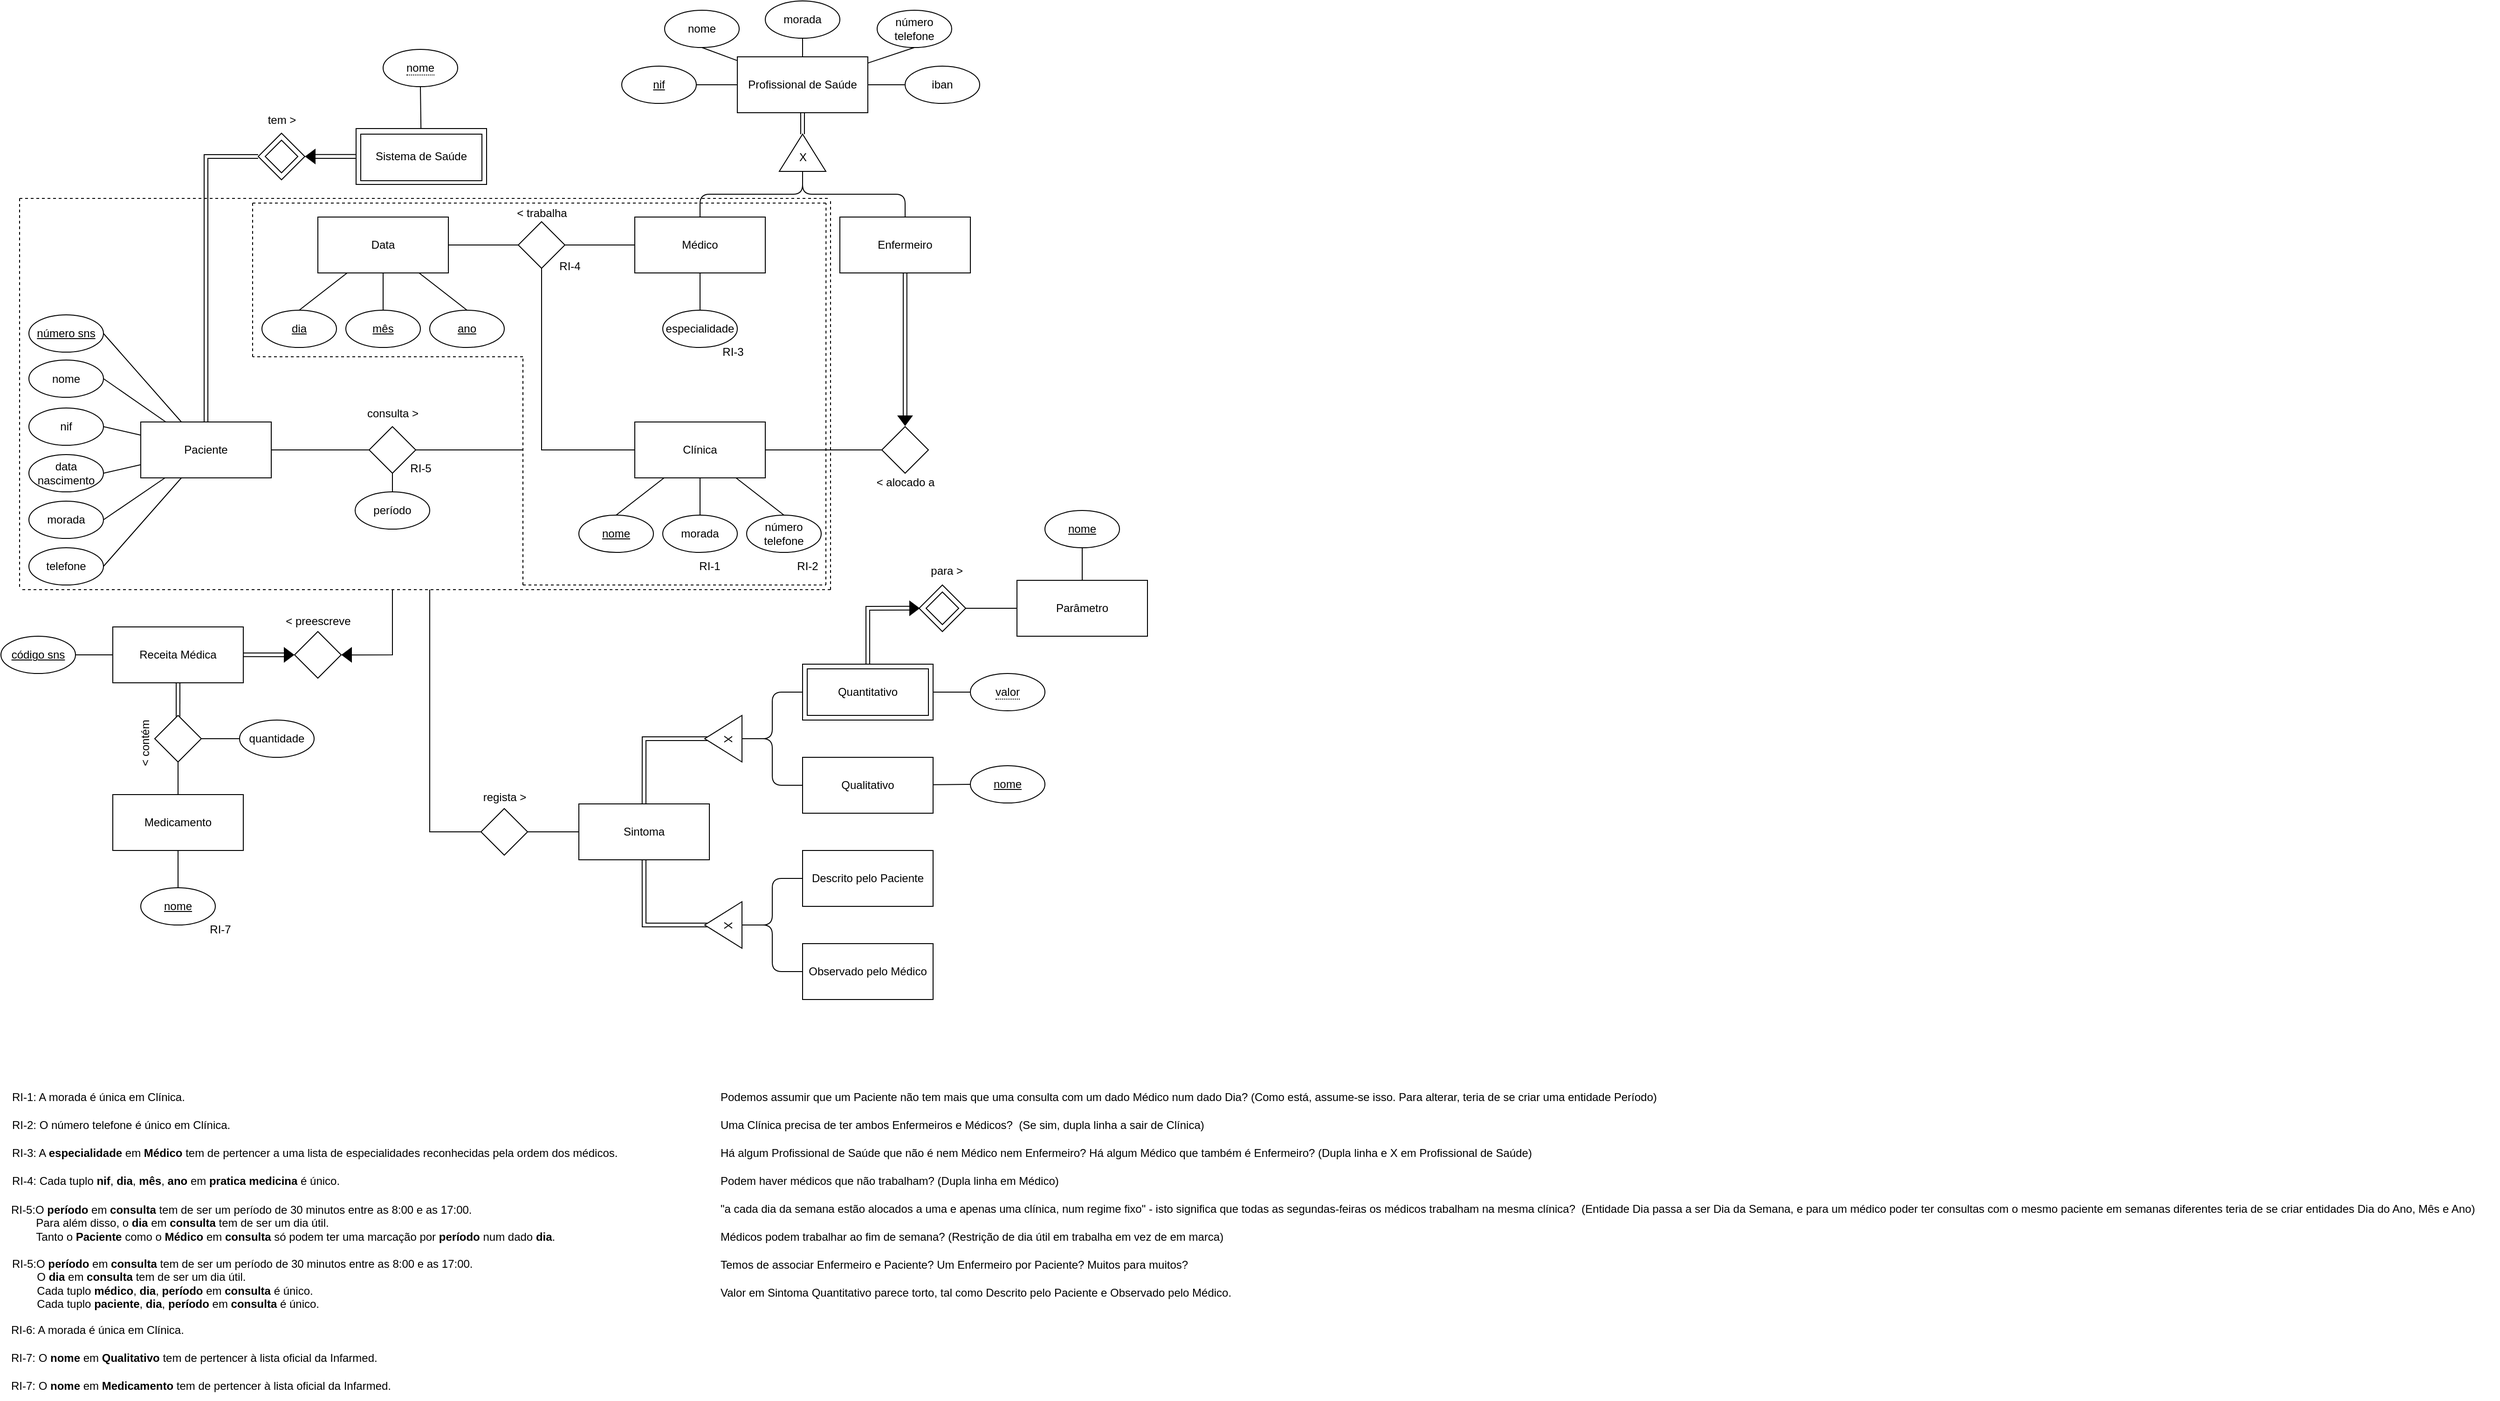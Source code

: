 <mxfile version="24.4.0" type="onedrive">
  <diagram name="Página-1" id="qmYyR_YkVHlsotN023ji">
    <mxGraphModel grid="1" page="0" gridSize="10" guides="1" tooltips="1" connect="1" arrows="1" fold="1" pageScale="1" pageWidth="827" pageHeight="1169" math="0" shadow="0">
      <root>
        <mxCell id="0" />
        <mxCell id="1" parent="0" />
        <mxCell id="YXqQFtjoeO_vSm_M-YWi-3" value="Parâmetro" style="whiteSpace=wrap;html=1;align=center;fillColor=none;" vertex="1" parent="1">
          <mxGeometry x="710" y="950" width="140" height="60" as="geometry" />
        </mxCell>
        <mxCell id="YXqQFtjoeO_vSm_M-YWi-9" value="" style="whiteSpace=wrap;html=1;align=center;fillColor=none;" vertex="1" parent="1">
          <mxGeometry x="485" y="1045" width="130" height="50" as="geometry" />
        </mxCell>
        <mxCell id="TZJUESgAyDypiGmFBmOp-41" value="" style="triangle;whiteSpace=wrap;html=1;fontFamily=Helvetica;fontSize=11;fontColor=default;labelBackgroundColor=default;rotation=-180;fillColor=none;" vertex="1" parent="1">
          <mxGeometry x="375" y="1295" width="40" height="50" as="geometry" />
        </mxCell>
        <mxCell id="Y1ywnI6Fe6qzkNMvWHq9-18" style="edgeStyle=orthogonalEdgeStyle;rounded=0;orthogonalLoop=1;jettySize=auto;html=1;entryX=1;entryY=0.5;entryDx=0;entryDy=0;shape=link;" edge="1" parent="1" source="K1kNOEO3Sa0EjUUVY54G-1" target="K1kNOEO3Sa0EjUUVY54G-17">
          <mxGeometry relative="1" as="geometry" />
        </mxCell>
        <mxCell id="Y1ywnI6Fe6qzkNMvWHq9-19" style="edgeStyle=orthogonalEdgeStyle;rounded=0;orthogonalLoop=1;jettySize=auto;html=1;entryX=1;entryY=0.5;entryDx=0;entryDy=0;endArrow=none;endFill=0;" edge="1" parent="1" source="K1kNOEO3Sa0EjUUVY54G-1" target="K1kNOEO3Sa0EjUUVY54G-4">
          <mxGeometry relative="1" as="geometry" />
        </mxCell>
        <mxCell id="Y1ywnI6Fe6qzkNMvWHq9-20" style="edgeStyle=orthogonalEdgeStyle;rounded=0;orthogonalLoop=1;jettySize=auto;html=1;entryX=0;entryY=0.5;entryDx=0;entryDy=0;endArrow=none;endFill=0;" edge="1" parent="1" source="K1kNOEO3Sa0EjUUVY54G-1" target="K1kNOEO3Sa0EjUUVY54G-6">
          <mxGeometry relative="1" as="geometry" />
        </mxCell>
        <mxCell id="K1kNOEO3Sa0EjUUVY54G-1" value="Profissional de Saúde" style="whiteSpace=wrap;html=1;align=center;fillColor=none;" vertex="1" parent="1">
          <mxGeometry x="410" y="388" width="140" height="60" as="geometry" />
        </mxCell>
        <mxCell id="K1kNOEO3Sa0EjUUVY54G-8" style="rounded=0;orthogonalLoop=1;jettySize=auto;html=1;exitX=0.5;exitY=1;exitDx=0;exitDy=0;endArrow=none;endFill=0;" edge="1" parent="1" source="K1kNOEO3Sa0EjUUVY54G-2" target="K1kNOEO3Sa0EjUUVY54G-1">
          <mxGeometry relative="1" as="geometry" />
        </mxCell>
        <mxCell id="K1kNOEO3Sa0EjUUVY54G-2" value="nome" style="ellipse;whiteSpace=wrap;html=1;align=center;fillColor=none;" vertex="1" parent="1">
          <mxGeometry x="332" y="338" width="80" height="40" as="geometry" />
        </mxCell>
        <mxCell id="K1kNOEO3Sa0EjUUVY54G-9" style="rounded=0;orthogonalLoop=1;jettySize=auto;html=1;exitX=0.5;exitY=1;exitDx=0;exitDy=0;endArrow=none;endFill=0;" edge="1" parent="1" source="K1kNOEO3Sa0EjUUVY54G-3" target="K1kNOEO3Sa0EjUUVY54G-1">
          <mxGeometry relative="1" as="geometry" />
        </mxCell>
        <mxCell id="K1kNOEO3Sa0EjUUVY54G-3" value="morada" style="ellipse;whiteSpace=wrap;html=1;align=center;fillColor=none;" vertex="1" parent="1">
          <mxGeometry x="440" y="328" width="80" height="40" as="geometry" />
        </mxCell>
        <mxCell id="K1kNOEO3Sa0EjUUVY54G-4" value="&lt;u&gt;nif&lt;/u&gt;" style="ellipse;whiteSpace=wrap;html=1;align=center;fillColor=none;" vertex="1" parent="1">
          <mxGeometry x="286" y="398" width="80" height="40" as="geometry" />
        </mxCell>
        <mxCell id="K1kNOEO3Sa0EjUUVY54G-10" style="edgeStyle=none;rounded=0;orthogonalLoop=1;jettySize=auto;html=1;exitX=0.5;exitY=1;exitDx=0;exitDy=0;strokeColor=default;align=center;verticalAlign=middle;fontFamily=Helvetica;fontSize=11;fontColor=default;labelBackgroundColor=default;endArrow=none;endFill=0;" edge="1" parent="1" source="K1kNOEO3Sa0EjUUVY54G-5" target="K1kNOEO3Sa0EjUUVY54G-1">
          <mxGeometry relative="1" as="geometry" />
        </mxCell>
        <mxCell id="K1kNOEO3Sa0EjUUVY54G-5" value="número telefone" style="ellipse;whiteSpace=wrap;html=1;align=center;fillColor=none;" vertex="1" parent="1">
          <mxGeometry x="560" y="338" width="80" height="40" as="geometry" />
        </mxCell>
        <mxCell id="K1kNOEO3Sa0EjUUVY54G-6" value="iban" style="ellipse;whiteSpace=wrap;html=1;align=center;fillColor=none;" vertex="1" parent="1">
          <mxGeometry x="590" y="398" width="80" height="40" as="geometry" />
        </mxCell>
        <mxCell id="K1kNOEO3Sa0EjUUVY54G-12" value="Médico" style="whiteSpace=wrap;html=1;align=center;fillColor=none;" vertex="1" parent="1">
          <mxGeometry x="300" y="560" width="140" height="60" as="geometry" />
        </mxCell>
        <mxCell id="K1kNOEO3Sa0EjUUVY54G-13" value="Enfermeiro" style="whiteSpace=wrap;html=1;align=center;fillColor=none;" vertex="1" parent="1">
          <mxGeometry x="520" y="560" width="140" height="60" as="geometry" />
        </mxCell>
        <mxCell id="K1kNOEO3Sa0EjUUVY54G-22" style="edgeStyle=orthogonalEdgeStyle;rounded=1;orthogonalLoop=1;jettySize=auto;html=1;exitX=0;exitY=0.5;exitDx=0;exitDy=0;entryX=0.5;entryY=0;entryDx=0;entryDy=0;strokeColor=default;align=center;verticalAlign=middle;fontFamily=Helvetica;fontSize=11;fontColor=default;labelBackgroundColor=default;endArrow=none;endFill=0;curved=0;" edge="1" parent="1" source="K1kNOEO3Sa0EjUUVY54G-17" target="K1kNOEO3Sa0EjUUVY54G-13">
          <mxGeometry relative="1" as="geometry" />
        </mxCell>
        <mxCell id="K1kNOEO3Sa0EjUUVY54G-23" style="edgeStyle=orthogonalEdgeStyle;rounded=1;orthogonalLoop=1;jettySize=auto;html=1;exitX=0;exitY=0.5;exitDx=0;exitDy=0;entryX=0.5;entryY=0;entryDx=0;entryDy=0;strokeColor=default;align=center;verticalAlign=middle;fontFamily=Helvetica;fontSize=11;fontColor=default;labelBackgroundColor=default;endArrow=none;endFill=0;curved=0;" edge="1" parent="1" source="K1kNOEO3Sa0EjUUVY54G-17" target="K1kNOEO3Sa0EjUUVY54G-12">
          <mxGeometry relative="1" as="geometry" />
        </mxCell>
        <mxCell id="K1kNOEO3Sa0EjUUVY54G-25" style="edgeStyle=none;rounded=0;orthogonalLoop=1;jettySize=auto;html=1;exitX=0.5;exitY=0;exitDx=0;exitDy=0;strokeColor=default;align=center;verticalAlign=middle;fontFamily=Helvetica;fontSize=11;fontColor=default;labelBackgroundColor=default;endArrow=none;endFill=0;" edge="1" parent="1" source="K1kNOEO3Sa0EjUUVY54G-24" target="K1kNOEO3Sa0EjUUVY54G-12">
          <mxGeometry relative="1" as="geometry" />
        </mxCell>
        <mxCell id="K1kNOEO3Sa0EjUUVY54G-24" value="especialidade" style="ellipse;whiteSpace=wrap;html=1;align=center;fillColor=none;" vertex="1" parent="1">
          <mxGeometry x="330" y="660" width="80" height="40" as="geometry" />
        </mxCell>
        <mxCell id="K1kNOEO3Sa0EjUUVY54G-56" style="edgeStyle=none;rounded=0;orthogonalLoop=1;jettySize=auto;html=1;exitX=1;exitY=0.5;exitDx=0;exitDy=0;entryX=0;entryY=0.5;entryDx=0;entryDy=0;strokeColor=default;align=center;verticalAlign=middle;fontFamily=Helvetica;fontSize=12;fontColor=default;labelBackgroundColor=default;autosize=1;resizable=0;endArrow=none;endFill=0;" edge="1" parent="1" source="K1kNOEO3Sa0EjUUVY54G-26" target="K1kNOEO3Sa0EjUUVY54G-55">
          <mxGeometry relative="1" as="geometry" />
        </mxCell>
        <mxCell id="K1kNOEO3Sa0EjUUVY54G-26" value="Clínica" style="whiteSpace=wrap;html=1;align=center;fillColor=none;" vertex="1" parent="1">
          <mxGeometry x="300" y="780" width="140" height="60" as="geometry" />
        </mxCell>
        <mxCell id="K1kNOEO3Sa0EjUUVY54G-27" value="Data" style="whiteSpace=wrap;html=1;align=center;fillColor=none;" vertex="1" parent="1">
          <mxGeometry x="-40" y="560" width="140" height="60" as="geometry" />
        </mxCell>
        <mxCell id="K1kNOEO3Sa0EjUUVY54G-30" style="edgeStyle=none;rounded=0;orthogonalLoop=1;jettySize=auto;html=1;exitX=1;exitY=0.5;exitDx=0;exitDy=0;entryX=0;entryY=0.5;entryDx=0;entryDy=0;strokeColor=default;align=center;verticalAlign=middle;fontFamily=Helvetica;fontSize=11;fontColor=default;labelBackgroundColor=default;endArrow=none;endFill=0;" edge="1" parent="1" source="K1kNOEO3Sa0EjUUVY54G-29" target="K1kNOEO3Sa0EjUUVY54G-12">
          <mxGeometry relative="1" as="geometry" />
        </mxCell>
        <mxCell id="K1kNOEO3Sa0EjUUVY54G-31" style="edgeStyle=none;rounded=0;orthogonalLoop=1;jettySize=auto;html=1;exitX=0;exitY=0.5;exitDx=0;exitDy=0;strokeColor=default;align=center;verticalAlign=middle;fontFamily=Helvetica;fontSize=11;fontColor=default;labelBackgroundColor=default;endArrow=none;endFill=0;" edge="1" parent="1" source="K1kNOEO3Sa0EjUUVY54G-29" target="K1kNOEO3Sa0EjUUVY54G-27">
          <mxGeometry relative="1" as="geometry" />
        </mxCell>
        <mxCell id="K1kNOEO3Sa0EjUUVY54G-38" style="rounded=0;orthogonalLoop=1;jettySize=auto;html=1;exitX=0.5;exitY=1;exitDx=0;exitDy=0;entryX=0;entryY=0.5;entryDx=0;entryDy=0;strokeColor=default;align=center;verticalAlign=middle;fontFamily=Helvetica;fontSize=11;fontColor=default;labelBackgroundColor=default;endArrow=none;endFill=0;edgeStyle=orthogonalEdgeStyle;" edge="1" parent="1" source="K1kNOEO3Sa0EjUUVY54G-29" target="K1kNOEO3Sa0EjUUVY54G-26">
          <mxGeometry relative="1" as="geometry" />
        </mxCell>
        <mxCell id="K1kNOEO3Sa0EjUUVY54G-29" value="" style="rhombus;whiteSpace=wrap;html=1;fontFamily=Helvetica;fontSize=11;fontColor=default;labelBackgroundColor=default;" vertex="1" parent="1">
          <mxGeometry x="175" y="565" width="50" height="50" as="geometry" />
        </mxCell>
        <mxCell id="K1kNOEO3Sa0EjUUVY54G-32" value="RI-1: A morada é única&amp;nbsp;em Clínica." style="text;html=1;align=left;verticalAlign=middle;resizable=0;points=[];autosize=1;strokeColor=none;fillColor=none;fontFamily=Helvetica;fontSize=12;fontColor=default;labelBackgroundColor=default;" vertex="1" parent="1">
          <mxGeometry x="-370" y="1490" width="210" height="30" as="geometry" />
        </mxCell>
        <mxCell id="K1kNOEO3Sa0EjUUVY54G-33" value="RI-2: O número telefone é único em Clínica." style="text;html=1;align=left;verticalAlign=middle;resizable=0;points=[];autosize=1;strokeColor=none;fillColor=none;fontFamily=Helvetica;fontSize=12;fontColor=default;labelBackgroundColor=default;" vertex="1" parent="1">
          <mxGeometry x="-370" y="1520" width="260" height="30" as="geometry" />
        </mxCell>
        <mxCell id="K1kNOEO3Sa0EjUUVY54G-34" value="&amp;nbsp;" style="text;html=1;align=left;verticalAlign=middle;resizable=0;points=[];autosize=1;strokeColor=none;fillColor=none;fontFamily=Helvetica;fontSize=12;fontColor=default;" vertex="1" parent="1">
          <mxGeometry x="-370" y="1590" width="30" height="30" as="geometry" />
        </mxCell>
        <mxCell id="K1kNOEO3Sa0EjUUVY54G-35" value="RI-3: A &lt;b&gt;especialidade &lt;/b&gt;em &lt;b&gt;Médico &lt;/b&gt;tem de pertencer a&amp;nbsp;&lt;span style=&quot;background-color: initial;&quot;&gt;uma lista de especialidades&amp;nbsp;&lt;/span&gt;&lt;span style=&quot;background-color: initial;&quot;&gt;reconhecidas pela ordem dos médicos.&lt;/span&gt;" style="text;html=1;align=left;verticalAlign=middle;resizable=0;points=[];autosize=1;strokeColor=none;fillColor=none;fontFamily=Helvetica;fontSize=12;fontColor=default;" vertex="1" parent="1">
          <mxGeometry x="-370" y="1550" width="670" height="30" as="geometry" />
        </mxCell>
        <mxCell id="K1kNOEO3Sa0EjUUVY54G-36" value="Podemos assumir que um Paciente não tem mais que uma consulta com um dado Médico num dado Dia? (Como está, assume-se isso. Para alterar, teria de se criar uma entidade Período)" style="text;html=1;align=left;verticalAlign=middle;resizable=0;points=[];autosize=1;strokeColor=none;fillColor=none;fontFamily=Helvetica;fontSize=12;fontColor=default;" vertex="1" parent="1">
          <mxGeometry x="390" y="1490" width="1030" height="30" as="geometry" />
        </mxCell>
        <mxCell id="K1kNOEO3Sa0EjUUVY54G-37" value="Uma Clínica precisa de ter ambos Enfermeiros e Médicos?&amp;nbsp; (Se sim, dupla linha a sair de Clínica)" style="text;html=1;align=left;verticalAlign=middle;resizable=0;points=[];autosize=1;strokeColor=none;fillColor=none;fontFamily=Helvetica;fontSize=12;fontColor=default;" vertex="1" parent="1">
          <mxGeometry x="390" y="1520" width="540" height="30" as="geometry" />
        </mxCell>
        <mxCell id="K1kNOEO3Sa0EjUUVY54G-42" style="edgeStyle=none;rounded=0;orthogonalLoop=1;jettySize=auto;html=1;exitX=0.5;exitY=0;exitDx=0;exitDy=0;strokeColor=default;align=center;verticalAlign=middle;fontFamily=Helvetica;fontSize=11;fontColor=default;labelBackgroundColor=default;endArrow=none;endFill=0;" edge="1" parent="1" source="K1kNOEO3Sa0EjUUVY54G-39" target="K1kNOEO3Sa0EjUUVY54G-26">
          <mxGeometry relative="1" as="geometry" />
        </mxCell>
        <mxCell id="K1kNOEO3Sa0EjUUVY54G-39" value="&lt;u&gt;nome&lt;/u&gt;" style="ellipse;whiteSpace=wrap;html=1;align=center;fillColor=none;" vertex="1" parent="1">
          <mxGeometry x="240" y="880" width="80" height="40" as="geometry" />
        </mxCell>
        <mxCell id="K1kNOEO3Sa0EjUUVY54G-43" style="edgeStyle=none;rounded=0;orthogonalLoop=1;jettySize=auto;html=1;exitX=0.5;exitY=0;exitDx=0;exitDy=0;strokeColor=default;align=center;verticalAlign=middle;fontFamily=Helvetica;fontSize=11;fontColor=default;labelBackgroundColor=default;endArrow=none;endFill=0;" edge="1" parent="1" source="K1kNOEO3Sa0EjUUVY54G-40" target="K1kNOEO3Sa0EjUUVY54G-26">
          <mxGeometry relative="1" as="geometry" />
        </mxCell>
        <mxCell id="K1kNOEO3Sa0EjUUVY54G-40" value="morada" style="ellipse;whiteSpace=wrap;html=1;align=center;fillColor=none;" vertex="1" parent="1">
          <mxGeometry x="330" y="880" width="80" height="40" as="geometry" />
        </mxCell>
        <mxCell id="K1kNOEO3Sa0EjUUVY54G-44" style="edgeStyle=none;rounded=0;orthogonalLoop=1;jettySize=auto;html=1;exitX=0.5;exitY=0;exitDx=0;exitDy=0;strokeColor=default;align=center;verticalAlign=middle;fontFamily=Helvetica;fontSize=11;fontColor=default;labelBackgroundColor=default;endArrow=none;endFill=0;" edge="1" parent="1" source="K1kNOEO3Sa0EjUUVY54G-41" target="K1kNOEO3Sa0EjUUVY54G-26">
          <mxGeometry relative="1" as="geometry" />
        </mxCell>
        <mxCell id="K1kNOEO3Sa0EjUUVY54G-41" value="número telefone" style="ellipse;whiteSpace=wrap;html=1;align=center;fillColor=none;" vertex="1" parent="1">
          <mxGeometry x="420" y="880" width="80" height="40" as="geometry" />
        </mxCell>
        <mxCell id="K1kNOEO3Sa0EjUUVY54G-45" value="&lt;font style=&quot;font-size: 12px;&quot;&gt;RI-3&lt;/font&gt;" style="text;html=1;align=center;verticalAlign=middle;resizable=0;points=[];autosize=1;strokeColor=none;fillColor=none;fontFamily=Helvetica;fontSize=11;fontColor=default;labelBackgroundColor=default;" vertex="1" parent="1">
          <mxGeometry x="380" y="690" width="50" height="30" as="geometry" />
        </mxCell>
        <mxCell id="K1kNOEO3Sa0EjUUVY54G-46" value="&lt;font style=&quot;font-size: 12px;&quot;&gt;RI-1&lt;/font&gt;" style="text;html=1;align=center;verticalAlign=middle;resizable=0;points=[];autosize=1;strokeColor=none;fillColor=none;fontFamily=Helvetica;fontSize=11;fontColor=default;labelBackgroundColor=default;" vertex="1" parent="1">
          <mxGeometry x="355" y="920" width="50" height="30" as="geometry" />
        </mxCell>
        <mxCell id="K1kNOEO3Sa0EjUUVY54G-47" value="&lt;font style=&quot;font-size: 12px;&quot;&gt;RI-2&lt;/font&gt;" style="text;html=1;align=center;verticalAlign=middle;resizable=0;points=[];autosize=1;strokeColor=none;fillColor=none;fontFamily=Helvetica;fontSize=11;fontColor=default;labelBackgroundColor=default;" vertex="1" parent="1">
          <mxGeometry x="460" y="920" width="50" height="30" as="geometry" />
        </mxCell>
        <mxCell id="K1kNOEO3Sa0EjUUVY54G-48" value="&lt;font style=&quot;font-size: 12px;&quot;&gt;Há algum Profissional de Saúde que não é nem Médico nem Enfermeiro? Há algum Médico que também é Enfermeiro? (Dupla linha e X em Profissional de Saúde)&lt;/font&gt;" style="text;html=1;align=left;verticalAlign=middle;resizable=0;points=[];autosize=1;strokeColor=none;fillColor=none;fontFamily=Helvetica;fontSize=11;fontColor=default;labelBackgroundColor=default;" vertex="1" parent="1">
          <mxGeometry x="390" y="1550" width="890" height="30" as="geometry" />
        </mxCell>
        <mxCell id="K1kNOEO3Sa0EjUUVY54G-53" value="&amp;lt; trabalha" style="text;html=1;align=center;verticalAlign=middle;resizable=0;points=[];autosize=1;strokeColor=none;fillColor=none;fontFamily=Helvetica;fontSize=12;fontColor=default;" vertex="1" parent="1">
          <mxGeometry x="160" y="541" width="80" height="30" as="geometry" />
        </mxCell>
        <mxCell id="K1kNOEO3Sa0EjUUVY54G-54" value="&amp;lt; alocado a" style="text;html=1;align=center;verticalAlign=middle;resizable=0;points=[];autosize=1;strokeColor=none;fillColor=none;fontFamily=Helvetica;fontSize=12;fontColor=default;" vertex="1" parent="1">
          <mxGeometry x="545" y="830" width="90" height="30" as="geometry" />
        </mxCell>
        <mxCell id="K1kNOEO3Sa0EjUUVY54G-55" value="" style="rhombus;whiteSpace=wrap;html=1;fontFamily=Helvetica;fontSize=11;fontColor=default;labelBackgroundColor=default;" vertex="1" parent="1">
          <mxGeometry x="565" y="785" width="50" height="50" as="geometry" />
        </mxCell>
        <mxCell id="HGfq4PHyTtCPstL9mXCh-4" style="edgeStyle=orthogonalEdgeStyle;rounded=0;orthogonalLoop=1;jettySize=auto;html=1;exitX=0;exitY=0.5;exitDx=0;exitDy=0;entryX=0.5;entryY=1;entryDx=0;entryDy=0;endArrow=none;endFill=0;" edge="1" parent="1">
          <mxGeometry relative="1" as="geometry">
            <mxPoint x="588" y="773.5" as="sourcePoint" />
            <mxPoint x="588" y="620" as="targetPoint" />
          </mxGeometry>
        </mxCell>
        <mxCell id="HGfq4PHyTtCPstL9mXCh-1" value="" style="triangle;whiteSpace=wrap;html=1;rotation=90;fillColor=#000000;" vertex="1" parent="1">
          <mxGeometry x="585" y="771" width="10" height="15" as="geometry" />
        </mxCell>
        <mxCell id="HGfq4PHyTtCPstL9mXCh-5" style="edgeStyle=orthogonalEdgeStyle;rounded=0;orthogonalLoop=1;jettySize=auto;html=1;exitX=0;exitY=0.5;exitDx=0;exitDy=0;entryX=0.5;entryY=1;entryDx=0;entryDy=0;endArrow=none;endFill=0;" edge="1" parent="1">
          <mxGeometry relative="1" as="geometry">
            <mxPoint x="591.9" y="774" as="sourcePoint" />
            <mxPoint x="591.9" y="620" as="targetPoint" />
          </mxGeometry>
        </mxCell>
        <mxCell id="HGfq4PHyTtCPstL9mXCh-9" style="rounded=0;orthogonalLoop=1;jettySize=auto;html=1;exitX=0.5;exitY=0;exitDx=0;exitDy=0;endArrow=none;endFill=0;" edge="1" parent="1" source="HGfq4PHyTtCPstL9mXCh-6" target="K1kNOEO3Sa0EjUUVY54G-27">
          <mxGeometry relative="1" as="geometry" />
        </mxCell>
        <mxCell id="HGfq4PHyTtCPstL9mXCh-6" value="&lt;u&gt;dia&lt;/u&gt;" style="ellipse;whiteSpace=wrap;html=1;align=center;fillColor=none;" vertex="1" parent="1">
          <mxGeometry x="-100" y="660" width="80" height="40" as="geometry" />
        </mxCell>
        <mxCell id="HGfq4PHyTtCPstL9mXCh-10" style="edgeStyle=none;rounded=0;orthogonalLoop=1;jettySize=auto;html=1;exitX=0.5;exitY=0;exitDx=0;exitDy=0;strokeColor=default;align=center;verticalAlign=middle;fontFamily=Helvetica;fontSize=11;fontColor=default;labelBackgroundColor=default;endArrow=none;endFill=0;" edge="1" parent="1" source="HGfq4PHyTtCPstL9mXCh-7" target="K1kNOEO3Sa0EjUUVY54G-27">
          <mxGeometry relative="1" as="geometry" />
        </mxCell>
        <mxCell id="HGfq4PHyTtCPstL9mXCh-7" value="&lt;u&gt;mês&lt;/u&gt;" style="ellipse;whiteSpace=wrap;html=1;align=center;fillColor=none;" vertex="1" parent="1">
          <mxGeometry x="-10" y="660" width="80" height="40" as="geometry" />
        </mxCell>
        <mxCell id="HGfq4PHyTtCPstL9mXCh-12" style="edgeStyle=none;rounded=0;orthogonalLoop=1;jettySize=auto;html=1;exitX=0.5;exitY=0;exitDx=0;exitDy=0;strokeColor=default;align=center;verticalAlign=middle;fontFamily=Helvetica;fontSize=11;fontColor=default;labelBackgroundColor=default;endArrow=none;endFill=0;" edge="1" parent="1" source="HGfq4PHyTtCPstL9mXCh-8" target="K1kNOEO3Sa0EjUUVY54G-27">
          <mxGeometry relative="1" as="geometry" />
        </mxCell>
        <mxCell id="HGfq4PHyTtCPstL9mXCh-8" value="&lt;u&gt;ano&lt;/u&gt;" style="ellipse;whiteSpace=wrap;html=1;align=center;fillColor=none;" vertex="1" parent="1">
          <mxGeometry x="80" y="660" width="80" height="40" as="geometry" />
        </mxCell>
        <mxCell id="HGfq4PHyTtCPstL9mXCh-13" value="RI-4: Cada tuplo&amp;nbsp;&lt;b&gt;nif&lt;/b&gt;, &lt;b&gt;dia&lt;/b&gt;, &lt;b&gt;mês&lt;/b&gt;, &lt;b&gt;ano &lt;/b&gt;em&amp;nbsp;&lt;b&gt;pratica medicina&lt;/b&gt; é único." style="text;html=1;align=left;verticalAlign=middle;resizable=0;points=[];autosize=1;strokeColor=none;fillColor=none;fontFamily=Helvetica;fontSize=12;fontColor=default;" vertex="1" parent="1">
          <mxGeometry x="-370" y="1580" width="380" height="30" as="geometry" />
        </mxCell>
        <mxCell id="HGfq4PHyTtCPstL9mXCh-14" value="&lt;font style=&quot;font-size: 12px;&quot;&gt;RI-4&lt;/font&gt;" style="text;html=1;align=center;verticalAlign=middle;resizable=0;points=[];autosize=1;strokeColor=none;fillColor=none;fontFamily=Helvetica;fontSize=11;fontColor=default;labelBackgroundColor=default;" vertex="1" parent="1">
          <mxGeometry x="205" y="598" width="50" height="30" as="geometry" />
        </mxCell>
        <mxCell id="HGfq4PHyTtCPstL9mXCh-16" value="&lt;font style=&quot;font-size: 12px;&quot;&gt;Podem haver médicos que não trabalham? (Dupla linha em Médico)&lt;/font&gt;" style="text;html=1;align=left;verticalAlign=middle;resizable=0;points=[];autosize=1;strokeColor=none;fillColor=none;fontFamily=Helvetica;fontSize=11;fontColor=default;labelBackgroundColor=default;" vertex="1" parent="1">
          <mxGeometry x="390" y="1580" width="390" height="30" as="geometry" />
        </mxCell>
        <mxCell id="HGfq4PHyTtCPstL9mXCh-18" value="" style="endArrow=none;dashed=1;html=1;rounded=0;strokeColor=default;align=center;verticalAlign=middle;fontFamily=Helvetica;fontSize=11;fontColor=default;labelBackgroundColor=default;" edge="1" parent="1">
          <mxGeometry width="50" height="50" relative="1" as="geometry">
            <mxPoint x="510" y="960" as="sourcePoint" />
            <mxPoint x="510" y="540" as="targetPoint" />
          </mxGeometry>
        </mxCell>
        <mxCell id="HGfq4PHyTtCPstL9mXCh-19" value="" style="endArrow=none;dashed=1;html=1;rounded=0;strokeColor=default;align=center;verticalAlign=middle;fontFamily=Helvetica;fontSize=11;fontColor=default;labelBackgroundColor=default;" edge="1" parent="1">
          <mxGeometry width="50" height="50" relative="1" as="geometry">
            <mxPoint x="-110" y="545" as="sourcePoint" />
            <mxPoint x="505" y="545" as="targetPoint" />
          </mxGeometry>
        </mxCell>
        <mxCell id="HGfq4PHyTtCPstL9mXCh-20" value="" style="endArrow=none;dashed=1;html=1;rounded=0;strokeColor=default;align=center;verticalAlign=middle;fontFamily=Helvetica;fontSize=11;fontColor=default;labelBackgroundColor=default;" edge="1" parent="1">
          <mxGeometry width="50" height="50" relative="1" as="geometry">
            <mxPoint x="-110" y="545" as="sourcePoint" />
            <mxPoint x="-110" y="710" as="targetPoint" />
          </mxGeometry>
        </mxCell>
        <mxCell id="HGfq4PHyTtCPstL9mXCh-21" value="" style="endArrow=none;dashed=1;html=1;rounded=0;strokeColor=default;align=center;verticalAlign=middle;fontFamily=Helvetica;fontSize=11;fontColor=default;labelBackgroundColor=default;" edge="1" parent="1">
          <mxGeometry width="50" height="50" relative="1" as="geometry">
            <mxPoint x="180" y="710" as="sourcePoint" />
            <mxPoint x="-110" y="710" as="targetPoint" />
          </mxGeometry>
        </mxCell>
        <mxCell id="HGfq4PHyTtCPstL9mXCh-22" value="" style="endArrow=none;dashed=1;html=1;rounded=0;strokeColor=default;align=center;verticalAlign=middle;fontFamily=Helvetica;fontSize=11;fontColor=default;labelBackgroundColor=default;" edge="1" parent="1">
          <mxGeometry width="50" height="50" relative="1" as="geometry">
            <mxPoint x="180" y="955" as="sourcePoint" />
            <mxPoint x="180" y="710" as="targetPoint" />
          </mxGeometry>
        </mxCell>
        <mxCell id="HGfq4PHyTtCPstL9mXCh-23" value="" style="endArrow=none;dashed=1;html=1;rounded=0;strokeColor=default;align=center;verticalAlign=middle;fontFamily=Helvetica;fontSize=11;fontColor=default;labelBackgroundColor=default;" edge="1" parent="1">
          <mxGeometry width="50" height="50" relative="1" as="geometry">
            <mxPoint x="180" y="955" as="sourcePoint" />
            <mxPoint x="505" y="955" as="targetPoint" />
          </mxGeometry>
        </mxCell>
        <mxCell id="HGfq4PHyTtCPstL9mXCh-24" value="" style="endArrow=none;dashed=1;html=1;rounded=0;strokeColor=default;align=center;verticalAlign=middle;fontFamily=Helvetica;fontSize=11;fontColor=default;labelBackgroundColor=default;" edge="1" parent="1">
          <mxGeometry width="50" height="50" relative="1" as="geometry">
            <mxPoint x="505" y="955" as="sourcePoint" />
            <mxPoint x="505.17" y="545" as="targetPoint" />
          </mxGeometry>
        </mxCell>
        <mxCell id="HGfq4PHyTtCPstL9mXCh-28" style="edgeStyle=none;rounded=0;orthogonalLoop=1;jettySize=auto;html=1;exitX=1;exitY=0.5;exitDx=0;exitDy=0;entryX=0;entryY=0.5;entryDx=0;entryDy=0;strokeColor=default;align=center;verticalAlign=middle;fontFamily=Helvetica;fontSize=11;fontColor=default;labelBackgroundColor=default;endArrow=none;endFill=0;" edge="1" parent="1" source="HGfq4PHyTtCPstL9mXCh-26" target="HGfq4PHyTtCPstL9mXCh-27">
          <mxGeometry relative="1" as="geometry" />
        </mxCell>
        <mxCell id="HGfq4PHyTtCPstL9mXCh-26" value="Paciente" style="whiteSpace=wrap;html=1;align=center;fillColor=none;" vertex="1" parent="1">
          <mxGeometry x="-230" y="780" width="140" height="60" as="geometry" />
        </mxCell>
        <mxCell id="HGfq4PHyTtCPstL9mXCh-29" style="edgeStyle=none;rounded=0;orthogonalLoop=1;jettySize=auto;html=1;exitX=1;exitY=0.5;exitDx=0;exitDy=0;strokeColor=default;align=center;verticalAlign=middle;fontFamily=Helvetica;fontSize=11;fontColor=default;labelBackgroundColor=default;endArrow=none;endFill=0;" edge="1" parent="1" source="HGfq4PHyTtCPstL9mXCh-27">
          <mxGeometry relative="1" as="geometry">
            <mxPoint x="180" y="810" as="targetPoint" />
          </mxGeometry>
        </mxCell>
        <mxCell id="TZJUESgAyDypiGmFBmOp-3" style="rounded=0;orthogonalLoop=1;jettySize=auto;html=1;exitX=0.5;exitY=1;exitDx=0;exitDy=0;endArrow=none;endFill=0;" edge="1" parent="1" source="HGfq4PHyTtCPstL9mXCh-27" target="TZJUESgAyDypiGmFBmOp-2">
          <mxGeometry relative="1" as="geometry" />
        </mxCell>
        <mxCell id="HGfq4PHyTtCPstL9mXCh-27" value="" style="rhombus;whiteSpace=wrap;html=1;fontFamily=Helvetica;fontSize=11;fontColor=default;labelBackgroundColor=default;" vertex="1" parent="1">
          <mxGeometry x="15" y="785" width="50" height="50" as="geometry" />
        </mxCell>
        <mxCell id="HGfq4PHyTtCPstL9mXCh-30" value="&lt;font style=&quot;font-size: 12px;&quot;&gt;consulta &amp;gt;&lt;/font&gt;" style="text;html=1;align=center;verticalAlign=middle;resizable=0;points=[];autosize=1;strokeColor=none;fillColor=none;fontFamily=Helvetica;fontSize=11;fontColor=default;labelBackgroundColor=default;" vertex="1" parent="1">
          <mxGeometry y="756" width="80" height="30" as="geometry" />
        </mxCell>
        <mxCell id="HGfq4PHyTtCPstL9mXCh-38" style="edgeStyle=none;rounded=0;orthogonalLoop=1;jettySize=auto;html=1;exitX=1;exitY=0.5;exitDx=0;exitDy=0;strokeColor=default;align=center;verticalAlign=middle;fontFamily=Helvetica;fontSize=11;fontColor=default;labelBackgroundColor=default;autosize=1;resizable=0;endArrow=none;endFill=0;" edge="1" parent="1" source="HGfq4PHyTtCPstL9mXCh-31" target="HGfq4PHyTtCPstL9mXCh-26">
          <mxGeometry relative="1" as="geometry" />
        </mxCell>
        <mxCell id="HGfq4PHyTtCPstL9mXCh-31" value="nome" style="ellipse;whiteSpace=wrap;html=1;align=center;fillColor=none;" vertex="1" parent="1">
          <mxGeometry x="-350" y="713.5" width="80" height="40" as="geometry" />
        </mxCell>
        <mxCell id="HGfq4PHyTtCPstL9mXCh-39" style="edgeStyle=none;rounded=0;orthogonalLoop=1;jettySize=auto;html=1;exitX=1;exitY=0.5;exitDx=0;exitDy=0;strokeColor=default;align=center;verticalAlign=middle;fontFamily=Helvetica;fontSize=11;fontColor=default;labelBackgroundColor=default;autosize=1;resizable=0;endArrow=none;endFill=0;" edge="1" parent="1" source="HGfq4PHyTtCPstL9mXCh-32" target="HGfq4PHyTtCPstL9mXCh-26">
          <mxGeometry relative="1" as="geometry" />
        </mxCell>
        <mxCell id="HGfq4PHyTtCPstL9mXCh-32" value="nif" style="ellipse;whiteSpace=wrap;html=1;align=center;fillColor=none;" vertex="1" parent="1">
          <mxGeometry x="-350" y="765" width="80" height="40" as="geometry" />
        </mxCell>
        <mxCell id="HGfq4PHyTtCPstL9mXCh-40" style="edgeStyle=none;rounded=0;orthogonalLoop=1;jettySize=auto;html=1;exitX=1;exitY=0.5;exitDx=0;exitDy=0;strokeColor=default;align=center;verticalAlign=middle;fontFamily=Helvetica;fontSize=11;fontColor=default;labelBackgroundColor=default;autosize=1;resizable=0;endArrow=none;endFill=0;" edge="1" parent="1" source="HGfq4PHyTtCPstL9mXCh-33" target="HGfq4PHyTtCPstL9mXCh-26">
          <mxGeometry relative="1" as="geometry" />
        </mxCell>
        <mxCell id="HGfq4PHyTtCPstL9mXCh-33" value="data nascimento" style="ellipse;whiteSpace=wrap;html=1;align=center;fillColor=none;" vertex="1" parent="1">
          <mxGeometry x="-350" y="815" width="80" height="40" as="geometry" />
        </mxCell>
        <mxCell id="HGfq4PHyTtCPstL9mXCh-41" style="edgeStyle=none;rounded=0;orthogonalLoop=1;jettySize=auto;html=1;exitX=1;exitY=0.5;exitDx=0;exitDy=0;strokeColor=default;align=center;verticalAlign=middle;fontFamily=Helvetica;fontSize=11;fontColor=default;labelBackgroundColor=default;autosize=1;resizable=0;endArrow=none;endFill=0;" edge="1" parent="1" source="HGfq4PHyTtCPstL9mXCh-34" target="HGfq4PHyTtCPstL9mXCh-26">
          <mxGeometry relative="1" as="geometry" />
        </mxCell>
        <mxCell id="HGfq4PHyTtCPstL9mXCh-34" value="morada" style="ellipse;whiteSpace=wrap;html=1;align=center;fillColor=none;" vertex="1" parent="1">
          <mxGeometry x="-350" y="865" width="80" height="40" as="geometry" />
        </mxCell>
        <mxCell id="HGfq4PHyTtCPstL9mXCh-42" style="edgeStyle=none;rounded=0;orthogonalLoop=1;jettySize=auto;html=1;exitX=1;exitY=0.5;exitDx=0;exitDy=0;strokeColor=default;align=center;verticalAlign=middle;fontFamily=Helvetica;fontSize=11;fontColor=default;labelBackgroundColor=default;autosize=1;resizable=0;endArrow=none;endFill=0;" edge="1" parent="1" source="HGfq4PHyTtCPstL9mXCh-35" target="HGfq4PHyTtCPstL9mXCh-26">
          <mxGeometry relative="1" as="geometry" />
        </mxCell>
        <mxCell id="HGfq4PHyTtCPstL9mXCh-35" value="telefone" style="ellipse;whiteSpace=wrap;html=1;align=center;fillColor=none;" vertex="1" parent="1">
          <mxGeometry x="-350" y="915" width="80" height="40" as="geometry" />
        </mxCell>
        <mxCell id="HGfq4PHyTtCPstL9mXCh-44" style="edgeStyle=none;rounded=0;orthogonalLoop=1;jettySize=auto;html=1;exitX=1;exitY=0.5;exitDx=0;exitDy=0;strokeColor=default;align=center;verticalAlign=middle;fontFamily=Helvetica;fontSize=11;fontColor=default;labelBackgroundColor=default;autosize=1;resizable=0;endArrow=none;endFill=0;" edge="1" parent="1" source="HGfq4PHyTtCPstL9mXCh-36" target="HGfq4PHyTtCPstL9mXCh-26">
          <mxGeometry relative="1" as="geometry" />
        </mxCell>
        <mxCell id="HGfq4PHyTtCPstL9mXCh-36" value="&lt;u&gt;número sns&lt;/u&gt;" style="ellipse;whiteSpace=wrap;html=1;align=center;fillColor=none;" vertex="1" parent="1">
          <mxGeometry x="-350" y="665" width="80" height="40" as="geometry" />
        </mxCell>
        <mxCell id="HGfq4PHyTtCPstL9mXCh-45" value="" style="endArrow=none;dashed=1;html=1;rounded=0;strokeColor=default;align=center;verticalAlign=middle;fontFamily=Helvetica;fontSize=11;fontColor=default;labelBackgroundColor=default;" edge="1" parent="1">
          <mxGeometry width="50" height="50" relative="1" as="geometry">
            <mxPoint x="-360" y="540" as="sourcePoint" />
            <mxPoint x="510" y="540" as="targetPoint" />
          </mxGeometry>
        </mxCell>
        <mxCell id="HGfq4PHyTtCPstL9mXCh-46" value="" style="endArrow=none;dashed=1;html=1;rounded=0;strokeColor=default;align=center;verticalAlign=middle;fontFamily=Helvetica;fontSize=11;fontColor=default;labelBackgroundColor=default;" edge="1" parent="1">
          <mxGeometry width="50" height="50" relative="1" as="geometry">
            <mxPoint x="-360" y="540" as="sourcePoint" />
            <mxPoint x="-360" y="960" as="targetPoint" />
          </mxGeometry>
        </mxCell>
        <mxCell id="HGfq4PHyTtCPstL9mXCh-47" value="" style="endArrow=none;dashed=1;html=1;rounded=0;strokeColor=default;align=center;verticalAlign=middle;fontFamily=Helvetica;fontSize=11;fontColor=default;labelBackgroundColor=default;" edge="1" parent="1">
          <mxGeometry width="50" height="50" relative="1" as="geometry">
            <mxPoint x="510" y="960" as="sourcePoint" />
            <mxPoint x="-360" y="960" as="targetPoint" />
          </mxGeometry>
        </mxCell>
        <mxCell id="HGfq4PHyTtCPstL9mXCh-48" value="Sistema de Saúde" style="whiteSpace=wrap;html=1;align=center;fillColor=none;" vertex="1" parent="1">
          <mxGeometry x="1" y="465" width="140" height="60" as="geometry" />
        </mxCell>
        <mxCell id="HGfq4PHyTtCPstL9mXCh-50" style="edgeStyle=none;rounded=0;orthogonalLoop=1;jettySize=auto;html=1;exitX=0.5;exitY=1;exitDx=0;exitDy=0;strokeColor=default;align=center;verticalAlign=middle;fontFamily=Helvetica;fontSize=11;fontColor=default;labelBackgroundColor=default;autosize=1;resizable=0;endArrow=none;endFill=0;" edge="1" parent="1" source="TZJUESgAyDypiGmFBmOp-1" target="HGfq4PHyTtCPstL9mXCh-48">
          <mxGeometry relative="1" as="geometry">
            <mxPoint x="30" y="320" as="sourcePoint" />
          </mxGeometry>
        </mxCell>
        <mxCell id="HGfq4PHyTtCPstL9mXCh-55" style="edgeStyle=none;rounded=0;orthogonalLoop=1;jettySize=auto;html=1;strokeColor=default;align=center;verticalAlign=middle;fontFamily=Helvetica;fontSize=11;fontColor=default;labelBackgroundColor=default;autosize=1;resizable=0;endArrow=none;endFill=0;exitX=0.057;exitY=0.367;exitDx=0;exitDy=0;exitPerimeter=0;" edge="1" parent="1">
          <mxGeometry relative="1" as="geometry">
            <mxPoint x="-43.57" y="496.995" as="sourcePoint" />
            <mxPoint x="1" y="497" as="targetPoint" />
          </mxGeometry>
        </mxCell>
        <mxCell id="HGfq4PHyTtCPstL9mXCh-64" value="&lt;font style=&quot;font-size: 12px;&quot;&gt;&quot;a cada dia da semana estão alocados a uma e apenas uma clínica, num regime fixo&quot; - isto significa que todas as segundas-feiras os médicos trabalham na mesma clínica?&amp;nbsp; (Entidade Dia passa a ser Dia da Semana, e para um médico poder ter consultas com o mesmo paciente em semanas diferentes teria de se criar entidades Dia do Ano, Mês e Ano)&lt;/font&gt;" style="text;html=1;align=left;verticalAlign=middle;resizable=0;points=[];autosize=1;strokeColor=none;fillColor=none;fontFamily=Helvetica;fontSize=11;fontColor=default;labelBackgroundColor=default;" vertex="1" parent="1">
          <mxGeometry x="390" y="1610" width="1910" height="30" as="geometry" />
        </mxCell>
        <mxCell id="HGfq4PHyTtCPstL9mXCh-66" value="" style="whiteSpace=wrap;html=1;align=center;fillColor=none;" vertex="1" parent="1">
          <mxGeometry x="6" y="471" width="130" height="50" as="geometry" />
        </mxCell>
        <mxCell id="HGfq4PHyTtCPstL9mXCh-67" style="edgeStyle=none;rounded=0;orthogonalLoop=1;jettySize=auto;html=1;strokeColor=default;align=center;verticalAlign=middle;fontFamily=Helvetica;fontSize=11;fontColor=default;labelBackgroundColor=default;autosize=1;resizable=0;endArrow=none;endFill=0;exitX=-0.026;exitY=0.644;exitDx=0;exitDy=0;exitPerimeter=0;" edge="1" parent="1" source="HGfq4PHyTtCPstL9mXCh-68">
          <mxGeometry relative="1" as="geometry">
            <mxPoint x="-39" y="493" as="sourcePoint" />
            <mxPoint x="1" y="492.9" as="targetPoint" />
          </mxGeometry>
        </mxCell>
        <mxCell id="HGfq4PHyTtCPstL9mXCh-68" value="" style="triangle;whiteSpace=wrap;html=1;rotation=-180;fillColor=#000000;" vertex="1" parent="1">
          <mxGeometry x="-53" y="487.5" width="10" height="15" as="geometry" />
        </mxCell>
        <mxCell id="TZJUESgAyDypiGmFBmOp-1" value="&lt;span style=&quot;border-bottom: 1px dotted&quot;&gt;nome&lt;/span&gt;" style="ellipse;whiteSpace=wrap;html=1;align=center;fillColor=none;" vertex="1" parent="1">
          <mxGeometry x="30" y="380" width="80" height="40" as="geometry" />
        </mxCell>
        <mxCell id="TZJUESgAyDypiGmFBmOp-2" value="período" style="ellipse;whiteSpace=wrap;html=1;align=center;fillColor=none;" vertex="1" parent="1">
          <mxGeometry y="855" width="80" height="40" as="geometry" />
        </mxCell>
        <mxCell id="TZJUESgAyDypiGmFBmOp-6" value="&lt;font style=&quot;font-size: 12px;&quot;&gt;Médicos podem trabalhar ao fim de semana? (Restrição de dia útil em trabalha em vez de em marca)&lt;/font&gt;" style="text;html=1;align=left;verticalAlign=middle;resizable=0;points=[];autosize=1;strokeColor=none;fillColor=none;fontFamily=Helvetica;fontSize=11;fontColor=default;labelBackgroundColor=default;" vertex="1" parent="1">
          <mxGeometry x="390" y="1640" width="560" height="30" as="geometry" />
        </mxCell>
        <mxCell id="TZJUESgAyDypiGmFBmOp-83" style="edgeStyle=none;rounded=0;orthogonalLoop=1;jettySize=auto;html=1;exitX=0.514;exitY=1.001;exitDx=0;exitDy=0;strokeColor=default;align=center;verticalAlign=middle;fontFamily=Helvetica;fontSize=11;fontColor=default;labelBackgroundColor=default;autosize=1;resizable=0;endArrow=none;endFill=0;exitPerimeter=0;entryX=0.539;entryY=0.036;entryDx=0;entryDy=0;entryPerimeter=0;" edge="1" parent="1" source="TZJUESgAyDypiGmFBmOp-7" target="TZJUESgAyDypiGmFBmOp-84">
          <mxGeometry relative="1" as="geometry">
            <mxPoint x="-188.0" y="1188" as="sourcePoint" />
            <mxPoint x="-188" y="1160" as="targetPoint" />
            <Array as="points" />
          </mxGeometry>
        </mxCell>
        <mxCell id="TZJUESgAyDypiGmFBmOp-7" value="Receita Médica" style="whiteSpace=wrap;html=1;align=center;fillColor=none;" vertex="1" parent="1">
          <mxGeometry x="-260" y="1000" width="140" height="60" as="geometry" />
        </mxCell>
        <mxCell id="TZJUESgAyDypiGmFBmOp-9" value="Sintoma" style="whiteSpace=wrap;html=1;align=center;fillColor=none;" vertex="1" parent="1">
          <mxGeometry x="240" y="1190" width="140" height="60" as="geometry" />
        </mxCell>
        <mxCell id="TZJUESgAyDypiGmFBmOp-10" value="Qualitativo" style="whiteSpace=wrap;html=1;align=center;fillColor=none;" vertex="1" parent="1">
          <mxGeometry x="480" y="1140" width="140" height="60" as="geometry" />
        </mxCell>
        <mxCell id="TZJUESgAyDypiGmFBmOp-11" value="Quantitativo" style="whiteSpace=wrap;html=1;align=center;fillColor=none;" vertex="1" parent="1">
          <mxGeometry x="480" y="1040" width="140" height="60" as="geometry" />
        </mxCell>
        <mxCell id="TZJUESgAyDypiGmFBmOp-12" style="edgeStyle=orthogonalEdgeStyle;rounded=1;orthogonalLoop=1;jettySize=auto;html=1;exitX=0;exitY=0.5;exitDx=0;exitDy=0;entryX=0;entryY=0.5;entryDx=0;entryDy=0;strokeColor=default;align=center;verticalAlign=middle;fontFamily=Helvetica;fontSize=11;fontColor=default;labelBackgroundColor=default;endArrow=none;endFill=0;curved=0;" edge="1" parent="1" source="TZJUESgAyDypiGmFBmOp-15" target="TZJUESgAyDypiGmFBmOp-10">
          <mxGeometry relative="1" as="geometry">
            <mxPoint x="1090" y="1010" as="targetPoint" />
          </mxGeometry>
        </mxCell>
        <mxCell id="TZJUESgAyDypiGmFBmOp-13" style="edgeStyle=orthogonalEdgeStyle;rounded=1;orthogonalLoop=1;jettySize=auto;html=1;exitX=0;exitY=0.5;exitDx=0;exitDy=0;strokeColor=default;align=center;verticalAlign=middle;fontFamily=Helvetica;fontSize=11;fontColor=default;labelBackgroundColor=default;endArrow=none;endFill=0;curved=0;entryX=0;entryY=0.5;entryDx=0;entryDy=0;" edge="1" parent="1" source="TZJUESgAyDypiGmFBmOp-15" target="TZJUESgAyDypiGmFBmOp-11">
          <mxGeometry relative="1" as="geometry">
            <mxPoint x="640" y="1060" as="targetPoint" />
          </mxGeometry>
        </mxCell>
        <mxCell id="TZJUESgAyDypiGmFBmOp-14" value="&lt;font style=&quot;font-size: 12px;&quot;&gt;X&lt;/font&gt;" style="text;html=1;align=center;verticalAlign=middle;resizable=0;points=[];autosize=1;strokeColor=none;fillColor=none;fontFamily=Helvetica;fontSize=11;fontColor=default;labelBackgroundColor=default;rotation=90;" vertex="1" parent="1">
          <mxGeometry x="385" y="1105" width="30" height="30" as="geometry" />
        </mxCell>
        <mxCell id="TZJUESgAyDypiGmFBmOp-15" value="" style="triangle;whiteSpace=wrap;html=1;fontFamily=Helvetica;fontSize=11;fontColor=default;labelBackgroundColor=default;rotation=-180;fillColor=none;" vertex="1" parent="1">
          <mxGeometry x="375" y="1095" width="40" height="50" as="geometry" />
        </mxCell>
        <mxCell id="TZJUESgAyDypiGmFBmOp-16" value="" style="endArrow=none;html=1;rounded=0;strokeColor=default;align=center;verticalAlign=middle;fontFamily=Helvetica;fontSize=11;fontColor=default;labelBackgroundColor=default;exitX=0.917;exitY=0.54;exitDx=0;exitDy=0;exitPerimeter=0;entryX=0.485;entryY=0.003;entryDx=0;entryDy=0;entryPerimeter=0;" edge="1" parent="1" source="TZJUESgAyDypiGmFBmOp-15" target="TZJUESgAyDypiGmFBmOp-9">
          <mxGeometry width="50" height="50" relative="1" as="geometry">
            <mxPoint x="701.76" y="1122" as="sourcePoint" />
            <mxPoint x="847.92" y="1230.06" as="targetPoint" />
            <Array as="points">
              <mxPoint x="308" y="1118" />
            </Array>
          </mxGeometry>
        </mxCell>
        <mxCell id="TZJUESgAyDypiGmFBmOp-17" value="" style="endArrow=none;html=1;rounded=0;strokeColor=default;align=center;verticalAlign=middle;fontFamily=Helvetica;fontSize=11;fontColor=default;labelBackgroundColor=default;entryX=0.514;entryY=0;entryDx=0;entryDy=0;entryPerimeter=0;exitX=0.915;exitY=0.459;exitDx=0;exitDy=0;exitPerimeter=0;" edge="1" parent="1" source="TZJUESgAyDypiGmFBmOp-15" target="TZJUESgAyDypiGmFBmOp-9">
          <mxGeometry width="50" height="50" relative="1" as="geometry">
            <mxPoint x="701.8" y="1117.95" as="sourcePoint" />
            <mxPoint x="851.98" y="1230.18" as="targetPoint" />
            <Array as="points">
              <mxPoint x="312" y="1122" />
            </Array>
          </mxGeometry>
        </mxCell>
        <mxCell id="TZJUESgAyDypiGmFBmOp-36" value="Observado pelo Médico" style="whiteSpace=wrap;html=1;align=center;fillColor=none;" vertex="1" parent="1">
          <mxGeometry x="480" y="1340" width="140" height="60" as="geometry" />
        </mxCell>
        <mxCell id="TZJUESgAyDypiGmFBmOp-37" value="Descrito pelo Paciente" style="whiteSpace=wrap;html=1;align=center;fillColor=none;" vertex="1" parent="1">
          <mxGeometry x="480" y="1240" width="140" height="60" as="geometry" />
        </mxCell>
        <mxCell id="TZJUESgAyDypiGmFBmOp-38" style="edgeStyle=orthogonalEdgeStyle;rounded=1;orthogonalLoop=1;jettySize=auto;html=1;exitX=0;exitY=0.5;exitDx=0;exitDy=0;entryX=0;entryY=0.5;entryDx=0;entryDy=0;strokeColor=default;align=center;verticalAlign=middle;fontFamily=Helvetica;fontSize=11;fontColor=default;labelBackgroundColor=default;endArrow=none;endFill=0;curved=0;" edge="1" parent="1" source="TZJUESgAyDypiGmFBmOp-41" target="TZJUESgAyDypiGmFBmOp-36">
          <mxGeometry relative="1" as="geometry">
            <mxPoint x="1090" y="1210" as="targetPoint" />
          </mxGeometry>
        </mxCell>
        <mxCell id="TZJUESgAyDypiGmFBmOp-39" style="edgeStyle=orthogonalEdgeStyle;rounded=1;orthogonalLoop=1;jettySize=auto;html=1;exitX=0;exitY=0.5;exitDx=0;exitDy=0;entryX=0;entryY=0.5;entryDx=0;entryDy=0;strokeColor=default;align=center;verticalAlign=middle;fontFamily=Helvetica;fontSize=11;fontColor=default;labelBackgroundColor=default;endArrow=none;endFill=0;curved=0;" edge="1" parent="1" source="TZJUESgAyDypiGmFBmOp-41" target="TZJUESgAyDypiGmFBmOp-37">
          <mxGeometry relative="1" as="geometry">
            <mxPoint x="870" y="1210" as="targetPoint" />
          </mxGeometry>
        </mxCell>
        <mxCell id="TZJUESgAyDypiGmFBmOp-40" value="&lt;font style=&quot;font-size: 12px;&quot;&gt;X&lt;/font&gt;" style="text;html=1;align=center;verticalAlign=middle;resizable=0;points=[];autosize=1;strokeColor=none;fillColor=none;fontFamily=Helvetica;fontSize=11;fontColor=default;labelBackgroundColor=default;rotation=90;" vertex="1" parent="1">
          <mxGeometry x="385" y="1305" width="30" height="30" as="geometry" />
        </mxCell>
        <mxCell id="TZJUESgAyDypiGmFBmOp-43" value="" style="endArrow=none;html=1;rounded=0;strokeColor=default;align=center;verticalAlign=middle;fontFamily=Helvetica;fontSize=11;fontColor=default;labelBackgroundColor=default;autosize=1;resizable=0;exitX=0.922;exitY=0.459;exitDx=0;exitDy=0;exitPerimeter=0;entryX=0.485;entryY=1.001;entryDx=0;entryDy=0;entryPerimeter=0;" edge="1" parent="1" source="TZJUESgAyDypiGmFBmOp-41" target="TZJUESgAyDypiGmFBmOp-9">
          <mxGeometry width="50" height="50" relative="1" as="geometry">
            <mxPoint x="723" y="1318" as="sourcePoint" />
            <mxPoint x="848" y="1270" as="targetPoint" />
            <Array as="points">
              <mxPoint x="308" y="1322" />
            </Array>
          </mxGeometry>
        </mxCell>
        <mxCell id="TZJUESgAyDypiGmFBmOp-44" value="" style="endArrow=none;html=1;rounded=0;strokeColor=default;align=center;verticalAlign=middle;fontFamily=Helvetica;fontSize=11;fontColor=default;labelBackgroundColor=default;autosize=1;resizable=0;entryX=0.514;entryY=1.005;entryDx=0;entryDy=0;exitX=0.922;exitY=0.54;exitDx=0;exitDy=0;entryPerimeter=0;exitPerimeter=0;" edge="1" parent="1" source="TZJUESgAyDypiGmFBmOp-41" target="TZJUESgAyDypiGmFBmOp-9">
          <mxGeometry width="50" height="50" relative="1" as="geometry">
            <mxPoint x="727" y="1322" as="sourcePoint" />
            <mxPoint x="852" y="1272" as="targetPoint" />
            <Array as="points">
              <mxPoint x="312" y="1318" />
            </Array>
          </mxGeometry>
        </mxCell>
        <mxCell id="TZJUESgAyDypiGmFBmOp-50" value="RI-5:O&amp;nbsp;&lt;b&gt;período&amp;nbsp;&lt;/b&gt;em&amp;nbsp;&lt;b&gt;consulta&amp;nbsp;&lt;/b&gt;tem de ser um período de 30 minutos entre as 8:00 e as 17:00.&lt;div style=&quot;font-size: 11px;&quot;&gt;&lt;font style=&quot;font-size: 12px;&quot;&gt;&lt;span style=&quot;white-space-collapse: preserve;&quot;&gt;&#x9;&lt;/span&gt;Para além disso, o&amp;nbsp;&lt;b&gt;dia&amp;nbsp;&lt;/b&gt;em&amp;nbsp;&lt;b&gt;consulta&amp;nbsp;&lt;/b&gt;tem de ser um dia útil.&lt;br&gt;&lt;/font&gt;&lt;/div&gt;&lt;div style=&quot;font-size: 11px;&quot;&gt;&lt;font style=&quot;font-size: 12px;&quot;&gt;&lt;span style=&quot;white-space-collapse: preserve;&quot;&gt;&#x9;&lt;/span&gt;Tanto o&amp;nbsp;&lt;b&gt;Paciente&amp;nbsp;&lt;/b&gt;como o&amp;nbsp;&lt;b&gt;Médico&amp;nbsp;&lt;/b&gt;em&amp;nbsp;&lt;b&gt;consulta&amp;nbsp;&lt;/b&gt;só podem ter uma marcação por&amp;nbsp;&lt;b&gt;período&amp;nbsp;&lt;/b&gt;num dado&amp;nbsp;&lt;b&gt;dia&lt;/b&gt;.&lt;/font&gt;&lt;/div&gt;" style="text;html=1;align=left;verticalAlign=middle;resizable=0;points=[];autosize=1;strokeColor=none;fillColor=none;fontFamily=Helvetica;fontSize=12;fontColor=default;" vertex="1" parent="1">
          <mxGeometry x="-371" y="1610" width="610" height="60" as="geometry" />
        </mxCell>
        <mxCell id="TZJUESgAyDypiGmFBmOp-52" value="RI-5:O&amp;nbsp;&lt;b&gt;período&amp;nbsp;&lt;/b&gt;em&amp;nbsp;&lt;b&gt;consulta&amp;nbsp;&lt;/b&gt;tem de ser um período de 30 minutos entre as 8:00 e as 17:00.&lt;div style=&quot;font-size: 11px;&quot;&gt;&lt;font style=&quot;font-size: 12px;&quot;&gt;&lt;span style=&quot;white-space-collapse: preserve;&quot;&gt;&#x9;&lt;/span&gt;O&amp;nbsp;&lt;b&gt;dia&amp;nbsp;&lt;/b&gt;em&amp;nbsp;&lt;b&gt;consulta&amp;nbsp;&lt;/b&gt;tem de ser um dia útil.&lt;/font&gt;&lt;/div&gt;&lt;div style=&quot;font-size: 11px;&quot;&gt;&lt;span style=&quot;background-color: initial; font-size: 12px;&quot;&gt;&lt;span style=&quot;white-space: pre;&quot;&gt;&#x9;&lt;/span&gt;Cada tuplo &lt;b&gt;médico&lt;/b&gt;, &lt;b&gt;dia&lt;/b&gt;, &lt;b&gt;período &lt;/b&gt;em &lt;b&gt;consulta &lt;/b&gt;é único.&lt;/span&gt;&lt;/div&gt;&lt;div style=&quot;font-size: 11px;&quot;&gt;&lt;font style=&quot;font-size: 12px;&quot;&gt;&lt;span style=&quot;white-space-collapse: preserve;&quot;&gt;&#x9;&lt;/span&gt;Cada tuplo &lt;b&gt;paciente&lt;/b&gt;, &lt;b&gt;dia&lt;/b&gt;, &lt;b&gt;período &lt;/b&gt;em &lt;b&gt;consulta &lt;/b&gt;é único.&lt;/font&gt;&lt;/div&gt;" style="text;html=1;align=left;verticalAlign=middle;resizable=0;points=[];autosize=1;strokeColor=none;fillColor=none;fontFamily=Helvetica;fontSize=12;fontColor=default;" vertex="1" parent="1">
          <mxGeometry x="-370" y="1670" width="520" height="70" as="geometry" />
        </mxCell>
        <mxCell id="TZJUESgAyDypiGmFBmOp-54" value="&lt;span style=&quot;text-align: center;&quot;&gt;Temos de associar Enfermeiro e Paciente? Um Enfermeiro por Paciente? Muitos para muitos?&lt;/span&gt;" style="text;html=1;align=left;verticalAlign=middle;resizable=0;points=[];autosize=1;strokeColor=none;fillColor=none;fontFamily=Helvetica;fontSize=12;fontColor=default;" vertex="1" parent="1">
          <mxGeometry x="390" y="1670" width="530" height="30" as="geometry" />
        </mxCell>
        <mxCell id="TZJUESgAyDypiGmFBmOp-59" style="edgeStyle=none;rounded=0;orthogonalLoop=1;jettySize=auto;html=1;exitX=1;exitY=0.5;exitDx=0;exitDy=0;entryX=0;entryY=0.5;entryDx=0;entryDy=0;strokeColor=default;align=center;verticalAlign=middle;fontFamily=Helvetica;fontSize=11;fontColor=default;labelBackgroundColor=default;autosize=1;resizable=0;endArrow=none;endFill=0;" edge="1" parent="1" source="TZJUESgAyDypiGmFBmOp-55" target="TZJUESgAyDypiGmFBmOp-9">
          <mxGeometry relative="1" as="geometry" />
        </mxCell>
        <mxCell id="TZJUESgAyDypiGmFBmOp-60" style="edgeStyle=none;rounded=0;orthogonalLoop=1;jettySize=auto;html=1;exitX=0;exitY=0.5;exitDx=0;exitDy=0;strokeColor=default;align=center;verticalAlign=middle;fontFamily=Helvetica;fontSize=11;fontColor=default;labelBackgroundColor=default;autosize=1;resizable=0;endArrow=none;endFill=0;" edge="1" parent="1" source="TZJUESgAyDypiGmFBmOp-55">
          <mxGeometry relative="1" as="geometry">
            <mxPoint x="80" y="960" as="targetPoint" />
            <Array as="points">
              <mxPoint x="80" y="1220" />
              <mxPoint x="80" y="1160" />
            </Array>
          </mxGeometry>
        </mxCell>
        <mxCell id="TZJUESgAyDypiGmFBmOp-55" value="" style="rhombus;whiteSpace=wrap;html=1;fontFamily=Helvetica;fontSize=11;fontColor=default;labelBackgroundColor=default;" vertex="1" parent="1">
          <mxGeometry x="135" y="1195" width="50" height="50" as="geometry" />
        </mxCell>
        <mxCell id="TZJUESgAyDypiGmFBmOp-56" value="&lt;font style=&quot;font-size: 12px;&quot;&gt;regista &amp;gt;&lt;/font&gt;" style="text;html=1;align=center;verticalAlign=middle;resizable=0;points=[];autosize=1;strokeColor=none;fillColor=none;fontFamily=Helvetica;fontSize=11;fontColor=default;labelBackgroundColor=default;" vertex="1" parent="1">
          <mxGeometry x="125" y="1167.5" width="70" height="30" as="geometry" />
        </mxCell>
        <mxCell id="TZJUESgAyDypiGmFBmOp-63" style="edgeStyle=none;rounded=0;orthogonalLoop=1;jettySize=auto;html=1;exitX=0;exitY=0.5;exitDx=0;exitDy=0;strokeColor=default;align=center;verticalAlign=middle;fontFamily=Helvetica;fontSize=11;fontColor=default;labelBackgroundColor=default;autosize=1;resizable=0;endArrow=none;endFill=0;" edge="1" parent="1" source="TZJUESgAyDypiGmFBmOp-61" target="TZJUESgAyDypiGmFBmOp-10">
          <mxGeometry relative="1" as="geometry" />
        </mxCell>
        <mxCell id="TZJUESgAyDypiGmFBmOp-61" value="&lt;u&gt;nome&lt;/u&gt;" style="ellipse;whiteSpace=wrap;html=1;align=center;fillColor=none;" vertex="1" parent="1">
          <mxGeometry x="660" y="1149" width="80" height="40" as="geometry" />
        </mxCell>
        <mxCell id="YXqQFtjoeO_vSm_M-YWi-16" style="rounded=0;orthogonalLoop=1;jettySize=auto;html=1;exitX=0;exitY=0.5;exitDx=0;exitDy=0;endArrow=none;endFill=0;" edge="1" parent="1" source="YXqQFtjoeO_vSm_M-YWi-20" target="TZJUESgAyDypiGmFBmOp-11">
          <mxGeometry relative="1" as="geometry">
            <mxPoint x="660" y="1070" as="sourcePoint" />
          </mxGeometry>
        </mxCell>
        <mxCell id="TZJUESgAyDypiGmFBmOp-67" value="" style="endArrow=none;html=1;rounded=0;strokeColor=default;align=center;verticalAlign=middle;fontFamily=Helvetica;fontSize=11;fontColor=default;labelBackgroundColor=default;autosize=1;resizable=0;exitX=0.626;exitY=0.492;exitDx=0;exitDy=0;exitPerimeter=0;" edge="1" parent="1" source="TZJUESgAyDypiGmFBmOp-75">
          <mxGeometry width="50" height="50" relative="1" as="geometry">
            <mxPoint x="-20" y="1060" as="sourcePoint" />
            <mxPoint x="40" y="960" as="targetPoint" />
            <Array as="points">
              <mxPoint x="40" y="1030" />
            </Array>
          </mxGeometry>
        </mxCell>
        <mxCell id="TZJUESgAyDypiGmFBmOp-70" style="edgeStyle=none;rounded=0;orthogonalLoop=1;jettySize=auto;html=1;strokeColor=default;align=center;verticalAlign=middle;fontFamily=Helvetica;fontSize=11;fontColor=default;labelBackgroundColor=default;autosize=1;resizable=0;endArrow=none;endFill=0;" edge="1" parent="1">
          <mxGeometry relative="1" as="geometry">
            <mxPoint x="-70" y="1028" as="sourcePoint" />
            <mxPoint x="-120" y="1028" as="targetPoint" />
          </mxGeometry>
        </mxCell>
        <mxCell id="TZJUESgAyDypiGmFBmOp-68" value="" style="rhombus;whiteSpace=wrap;html=1;fontFamily=Helvetica;fontSize=11;fontColor=default;labelBackgroundColor=default;" vertex="1" parent="1">
          <mxGeometry x="-65" y="1005" width="50" height="50" as="geometry" />
        </mxCell>
        <mxCell id="TZJUESgAyDypiGmFBmOp-69" value="&lt;font style=&quot;font-size: 12px;&quot;&gt;&amp;lt; preescreve&lt;/font&gt;" style="text;html=1;align=center;verticalAlign=middle;resizable=0;points=[];autosize=1;strokeColor=none;fillColor=none;fontFamily=Helvetica;fontSize=11;fontColor=default;labelBackgroundColor=default;" vertex="1" parent="1">
          <mxGeometry x="-85" y="979" width="90" height="30" as="geometry" />
        </mxCell>
        <mxCell id="TZJUESgAyDypiGmFBmOp-75" value="" style="triangle;whiteSpace=wrap;html=1;rotation=-180;fillColor=#000000;" vertex="1" parent="1">
          <mxGeometry x="-14" y="1022.5" width="10" height="15" as="geometry" />
        </mxCell>
        <mxCell id="TZJUESgAyDypiGmFBmOp-77" style="edgeStyle=none;rounded=0;orthogonalLoop=1;jettySize=auto;html=1;exitX=1;exitY=0.5;exitDx=0;exitDy=0;strokeColor=default;align=center;verticalAlign=middle;fontFamily=Helvetica;fontSize=11;fontColor=default;labelBackgroundColor=default;autosize=1;resizable=0;endArrow=none;endFill=0;" edge="1" parent="1" source="TZJUESgAyDypiGmFBmOp-76" target="TZJUESgAyDypiGmFBmOp-7">
          <mxGeometry relative="1" as="geometry" />
        </mxCell>
        <mxCell id="TZJUESgAyDypiGmFBmOp-76" value="&lt;u&gt;código sns&lt;/u&gt;" style="ellipse;whiteSpace=wrap;html=1;align=center;fillColor=none;" vertex="1" parent="1">
          <mxGeometry x="-380" y="1010" width="80" height="40" as="geometry" />
        </mxCell>
        <mxCell id="TZJUESgAyDypiGmFBmOp-78" value="" style="triangle;whiteSpace=wrap;html=1;rotation=0;fillColor=#000000;" vertex="1" parent="1">
          <mxGeometry x="-76" y="1022.5" width="10" height="15" as="geometry" />
        </mxCell>
        <mxCell id="TZJUESgAyDypiGmFBmOp-80" style="edgeStyle=none;rounded=0;orthogonalLoop=1;jettySize=auto;html=1;strokeColor=default;align=center;verticalAlign=middle;fontFamily=Helvetica;fontSize=11;fontColor=default;labelBackgroundColor=default;autosize=1;resizable=0;endArrow=none;endFill=0;" edge="1" parent="1">
          <mxGeometry relative="1" as="geometry">
            <mxPoint x="-70" y="1032" as="sourcePoint" />
            <mxPoint x="-120" y="1031.92" as="targetPoint" />
          </mxGeometry>
        </mxCell>
        <mxCell id="TZJUESgAyDypiGmFBmOp-82" value="Medicamento" style="whiteSpace=wrap;html=1;align=center;fillColor=none;" vertex="1" parent="1">
          <mxGeometry x="-260" y="1180" width="140" height="60" as="geometry" />
        </mxCell>
        <mxCell id="TZJUESgAyDypiGmFBmOp-88" style="edgeStyle=none;rounded=0;orthogonalLoop=1;jettySize=auto;html=1;strokeColor=default;align=center;verticalAlign=middle;fontFamily=Helvetica;fontSize=11;fontColor=default;labelBackgroundColor=default;autosize=1;resizable=0;endArrow=none;endFill=0;" edge="1" parent="1" source="TZJUESgAyDypiGmFBmOp-84" target="TZJUESgAyDypiGmFBmOp-82">
          <mxGeometry relative="1" as="geometry" />
        </mxCell>
        <mxCell id="ul2iTMBRDx3NAluoAOQL-2" style="edgeStyle=orthogonalEdgeStyle;rounded=0;orthogonalLoop=1;jettySize=auto;html=1;exitX=1;exitY=0.5;exitDx=0;exitDy=0;endArrow=none;endFill=0;" edge="1" parent="1" source="TZJUESgAyDypiGmFBmOp-84" target="ul2iTMBRDx3NAluoAOQL-1">
          <mxGeometry relative="1" as="geometry" />
        </mxCell>
        <mxCell id="TZJUESgAyDypiGmFBmOp-84" value="" style="rhombus;whiteSpace=wrap;html=1;fontFamily=Helvetica;fontSize=11;fontColor=default;labelBackgroundColor=default;" vertex="1" parent="1">
          <mxGeometry x="-215" y="1095" width="50" height="50" as="geometry" />
        </mxCell>
        <mxCell id="TZJUESgAyDypiGmFBmOp-85" value="&lt;span style=&quot;font-size: 12px;&quot;&gt;&amp;lt; contém&lt;/span&gt;" style="text;html=1;align=center;verticalAlign=middle;resizable=0;points=[];autosize=1;strokeColor=none;fillColor=none;fontFamily=Helvetica;fontSize=11;fontColor=default;labelBackgroundColor=default;rotation=-90;" vertex="1" parent="1">
          <mxGeometry x="-260" y="1110" width="70" height="30" as="geometry" />
        </mxCell>
        <mxCell id="TZJUESgAyDypiGmFBmOp-86" value="&lt;font style=&quot;font-size: 12px;&quot;&gt;RI-5&lt;/font&gt;" style="text;html=1;align=center;verticalAlign=middle;resizable=0;points=[];autosize=1;strokeColor=none;fillColor=none;fontFamily=Helvetica;fontSize=11;fontColor=default;labelBackgroundColor=default;" vertex="1" parent="1">
          <mxGeometry x="45" y="815" width="50" height="30" as="geometry" />
        </mxCell>
        <mxCell id="TZJUESgAyDypiGmFBmOp-87" style="edgeStyle=none;rounded=0;orthogonalLoop=1;jettySize=auto;html=1;exitX=0.486;exitY=0.999;exitDx=0;exitDy=0;strokeColor=default;align=center;verticalAlign=middle;fontFamily=Helvetica;fontSize=11;fontColor=default;labelBackgroundColor=default;autosize=1;resizable=0;endArrow=none;endFill=0;exitPerimeter=0;entryX=0.461;entryY=0.04;entryDx=0;entryDy=0;entryPerimeter=0;" edge="1" parent="1" source="TZJUESgAyDypiGmFBmOp-7" target="TZJUESgAyDypiGmFBmOp-84">
          <mxGeometry relative="1" as="geometry">
            <mxPoint x="-192" y="1192" as="sourcePoint" />
            <mxPoint x="-192" y="1100" as="targetPoint" />
            <Array as="points" />
          </mxGeometry>
        </mxCell>
        <mxCell id="TZJUESgAyDypiGmFBmOp-89" value="&lt;font style=&quot;font-size: 12px;&quot;&gt;Valor em Sintoma Quantitativo parece torto, tal como Descrito pelo Paciente e Observado pelo Médico.&lt;/font&gt;" style="text;html=1;align=left;verticalAlign=middle;resizable=0;points=[];autosize=1;strokeColor=none;fillColor=none;fontFamily=Helvetica;fontSize=11;fontColor=default;labelBackgroundColor=default;" vertex="1" parent="1">
          <mxGeometry x="390" y="1700" width="570" height="30" as="geometry" />
        </mxCell>
        <mxCell id="TZJUESgAyDypiGmFBmOp-91" style="edgeStyle=none;rounded=0;orthogonalLoop=1;jettySize=auto;html=1;strokeColor=default;align=center;verticalAlign=middle;fontFamily=Helvetica;fontSize=11;fontColor=default;labelBackgroundColor=default;autosize=1;resizable=0;endArrow=none;endFill=0;" edge="1" parent="1" source="TZJUESgAyDypiGmFBmOp-90" target="TZJUESgAyDypiGmFBmOp-82">
          <mxGeometry relative="1" as="geometry" />
        </mxCell>
        <mxCell id="TZJUESgAyDypiGmFBmOp-90" value="&lt;u&gt;nome&lt;/u&gt;" style="ellipse;whiteSpace=wrap;html=1;align=center;fillColor=none;" vertex="1" parent="1">
          <mxGeometry x="-230" y="1280" width="80" height="40" as="geometry" />
        </mxCell>
        <mxCell id="TZJUESgAyDypiGmFBmOp-92" value="RI-6: A morada é única&amp;nbsp;em Clínica." style="text;html=1;align=left;verticalAlign=middle;resizable=0;points=[];autosize=1;strokeColor=none;fillColor=none;fontFamily=Helvetica;fontSize=12;fontColor=default;labelBackgroundColor=default;" vertex="1" parent="1">
          <mxGeometry x="-371" y="1740" width="210" height="30" as="geometry" />
        </mxCell>
        <mxCell id="TZJUESgAyDypiGmFBmOp-93" value="RI-7: O&amp;nbsp;&lt;b&gt;nome &lt;/b&gt;em &lt;b&gt;Medicamento&amp;nbsp;&lt;/b&gt;tem de pertencer à lista oficial da Infarmed." style="text;html=1;align=left;verticalAlign=middle;resizable=0;points=[];autosize=1;strokeColor=none;fillColor=none;fontFamily=Helvetica;fontSize=12;fontColor=default;" vertex="1" parent="1">
          <mxGeometry x="-371" y="1800" width="430" height="30" as="geometry" />
        </mxCell>
        <mxCell id="TZJUESgAyDypiGmFBmOp-94" value="&lt;font style=&quot;font-size: 12px;&quot;&gt;RI-7&lt;/font&gt;" style="text;html=1;align=center;verticalAlign=middle;resizable=0;points=[];autosize=1;strokeColor=none;fillColor=none;fontFamily=Helvetica;fontSize=11;fontColor=default;labelBackgroundColor=default;" vertex="1" parent="1">
          <mxGeometry x="-170" y="1310" width="50" height="30" as="geometry" />
        </mxCell>
        <mxCell id="YXqQFtjoeO_vSm_M-YWi-2" value="RI-7: O&amp;nbsp;&lt;b&gt;nome &lt;/b&gt;em &lt;b&gt;Qualitativo&amp;nbsp;&lt;/b&gt;tem de pertencer à lista oficial da Infarmed." style="text;html=1;align=left;verticalAlign=middle;resizable=0;points=[];autosize=1;strokeColor=none;fillColor=none;fontFamily=Helvetica;fontSize=12;fontColor=default;" vertex="1" parent="1">
          <mxGeometry x="-371" y="1770" width="420" height="30" as="geometry" />
        </mxCell>
        <mxCell id="YXqQFtjoeO_vSm_M-YWi-4" style="edgeStyle=none;rounded=0;orthogonalLoop=1;jettySize=auto;html=1;exitX=0.5;exitY=1;exitDx=0;exitDy=0;strokeColor=default;align=center;verticalAlign=middle;fontFamily=Helvetica;fontSize=11;fontColor=default;labelBackgroundColor=default;autosize=1;resizable=0;endArrow=none;endFill=0;" edge="1" parent="1" source="YXqQFtjoeO_vSm_M-YWi-19" target="YXqQFtjoeO_vSm_M-YWi-3">
          <mxGeometry relative="1" as="geometry">
            <mxPoint x="780" y="920" as="sourcePoint" />
          </mxGeometry>
        </mxCell>
        <mxCell id="YXqQFtjoeO_vSm_M-YWi-6" value=" " style="rhombus;whiteSpace=wrap;html=1;fontFamily=Helvetica;fontSize=11;fontColor=default;labelBackgroundColor=default;" vertex="1" parent="1">
          <mxGeometry x="605" y="955" width="50" height="50" as="geometry" />
        </mxCell>
        <mxCell id="YXqQFtjoeO_vSm_M-YWi-7" value="&lt;font style=&quot;font-size: 12px;&quot;&gt;para &amp;gt;&amp;nbsp;&lt;/font&gt;" style="text;html=1;align=center;verticalAlign=middle;resizable=0;points=[];autosize=1;strokeColor=none;fillColor=none;fontFamily=Helvetica;fontSize=11;fontColor=default;labelBackgroundColor=default;" vertex="1" parent="1">
          <mxGeometry x="606" y="925" width="60" height="30" as="geometry" />
        </mxCell>
        <mxCell id="YXqQFtjoeO_vSm_M-YWi-8" value="" style="rhombus;whiteSpace=wrap;html=1;fontFamily=Helvetica;fontSize=11;fontColor=default;labelBackgroundColor=default;" vertex="1" parent="1">
          <mxGeometry x="612.5" y="962.5" width="35" height="35" as="geometry" />
        </mxCell>
        <mxCell id="YXqQFtjoeO_vSm_M-YWi-10" style="edgeStyle=none;rounded=0;orthogonalLoop=1;jettySize=auto;html=1;strokeColor=default;align=center;verticalAlign=middle;fontFamily=Helvetica;fontSize=11;fontColor=default;labelBackgroundColor=default;autosize=1;resizable=0;endArrow=none;endFill=0;exitX=-0.009;exitY=0.627;exitDx=0;exitDy=0;exitPerimeter=0;" edge="1" parent="1" source="YXqQFtjoeO_vSm_M-YWi-18">
          <mxGeometry relative="1" as="geometry">
            <mxPoint x="607" y="982" as="sourcePoint" />
            <mxPoint x="552" y="1040" as="targetPoint" />
            <Array as="points">
              <mxPoint x="552" y="982" />
            </Array>
          </mxGeometry>
        </mxCell>
        <mxCell id="YXqQFtjoeO_vSm_M-YWi-14" style="edgeStyle=orthogonalEdgeStyle;rounded=0;orthogonalLoop=1;jettySize=auto;html=1;exitX=1;exitY=0.5;exitDx=0;exitDy=0;entryX=0;entryY=0.5;entryDx=0;entryDy=0;endArrow=none;endFill=0;" edge="1" parent="1" source="YXqQFtjoeO_vSm_M-YWi-6" target="YXqQFtjoeO_vSm_M-YWi-3">
          <mxGeometry relative="1" as="geometry" />
        </mxCell>
        <mxCell id="YXqQFtjoeO_vSm_M-YWi-17" style="edgeStyle=none;rounded=0;orthogonalLoop=1;jettySize=auto;html=1;strokeColor=default;align=center;verticalAlign=middle;fontFamily=Helvetica;fontSize=11;fontColor=default;labelBackgroundColor=default;autosize=1;resizable=0;endArrow=none;endFill=0;entryX=0.486;entryY=-0.002;entryDx=0;entryDy=0;exitX=-0.019;exitY=0.36;exitDx=0;exitDy=0;exitPerimeter=0;entryPerimeter=0;" edge="1" parent="1" source="YXqQFtjoeO_vSm_M-YWi-18" target="TZJUESgAyDypiGmFBmOp-11">
          <mxGeometry relative="1" as="geometry">
            <mxPoint x="603" y="978" as="sourcePoint" />
            <mxPoint x="548" y="1038" as="targetPoint" />
            <Array as="points">
              <mxPoint x="548" y="978" />
            </Array>
          </mxGeometry>
        </mxCell>
        <mxCell id="YXqQFtjoeO_vSm_M-YWi-18" value="" style="triangle;whiteSpace=wrap;html=1;rotation=0;fillColor=#000000;" vertex="1" parent="1">
          <mxGeometry x="595" y="972.5" width="10" height="15" as="geometry" />
        </mxCell>
        <mxCell id="YXqQFtjoeO_vSm_M-YWi-19" value="&lt;u&gt;nome&lt;/u&gt;" style="ellipse;whiteSpace=wrap;html=1;align=center;fillColor=none;" vertex="1" parent="1">
          <mxGeometry x="740" y="875" width="80" height="40" as="geometry" />
        </mxCell>
        <mxCell id="YXqQFtjoeO_vSm_M-YWi-20" value="&lt;span style=&quot;border-bottom: 1px dotted&quot;&gt;valor&lt;/span&gt;" style="ellipse;whiteSpace=wrap;html=1;align=center;fillColor=none;" vertex="1" parent="1">
          <mxGeometry x="660" y="1050" width="80" height="40" as="geometry" />
        </mxCell>
        <mxCell id="ul2iTMBRDx3NAluoAOQL-1" value="quantidade" style="ellipse;whiteSpace=wrap;html=1;align=center;fillColor=none;" vertex="1" parent="1">
          <mxGeometry x="-124" y="1100" width="80" height="40" as="geometry" />
        </mxCell>
        <mxCell id="Y1ywnI6Fe6qzkNMvWHq9-10" value="" style="group" vertex="1" connectable="0" parent="1">
          <mxGeometry x="-104" y="441" width="50" height="79" as="geometry" />
        </mxCell>
        <mxCell id="HGfq4PHyTtCPstL9mXCh-52" value="" style="rhombus;whiteSpace=wrap;html=1;fontFamily=Helvetica;fontSize=11;fontColor=default;labelBackgroundColor=default;" vertex="1" parent="Y1ywnI6Fe6qzkNMvWHq9-10">
          <mxGeometry y="29" width="50" height="50" as="geometry" />
        </mxCell>
        <mxCell id="HGfq4PHyTtCPstL9mXCh-53" value="&lt;font style=&quot;font-size: 12px;&quot;&gt;tem &amp;gt;&lt;/font&gt;" style="text;html=1;align=center;verticalAlign=middle;resizable=0;points=[];autosize=1;strokeColor=none;fillColor=none;fontFamily=Helvetica;fontSize=11;fontColor=default;labelBackgroundColor=default;" vertex="1" parent="Y1ywnI6Fe6qzkNMvWHq9-10">
          <mxGeometry width="50" height="30" as="geometry" />
        </mxCell>
        <mxCell id="HGfq4PHyTtCPstL9mXCh-65" value="" style="rhombus;whiteSpace=wrap;html=1;fontFamily=Helvetica;fontSize=11;fontColor=default;labelBackgroundColor=default;" vertex="1" parent="Y1ywnI6Fe6qzkNMvWHq9-10">
          <mxGeometry x="7.5" y="36.5" width="35" height="35" as="geometry" />
        </mxCell>
        <mxCell id="Y1ywnI6Fe6qzkNMvWHq9-11" style="edgeStyle=orthogonalEdgeStyle;rounded=0;orthogonalLoop=1;jettySize=auto;html=1;entryX=0.5;entryY=0;entryDx=0;entryDy=0;shape=link;" edge="1" parent="1" source="HGfq4PHyTtCPstL9mXCh-52" target="HGfq4PHyTtCPstL9mXCh-26">
          <mxGeometry relative="1" as="geometry">
            <Array as="points">
              <mxPoint x="-160" y="495" />
            </Array>
          </mxGeometry>
        </mxCell>
        <mxCell id="Y1ywnI6Fe6qzkNMvWHq9-15" value="" style="group" vertex="1" connectable="0" parent="1">
          <mxGeometry x="455" y="471" width="50" height="40" as="geometry" />
        </mxCell>
        <mxCell id="K1kNOEO3Sa0EjUUVY54G-17" value="" style="triangle;whiteSpace=wrap;html=1;fontFamily=Helvetica;fontSize=11;fontColor=default;labelBackgroundColor=default;rotation=-90;fillColor=none;" vertex="1" parent="Y1ywnI6Fe6qzkNMvWHq9-15">
          <mxGeometry x="5" y="-5" width="40" height="50" as="geometry" />
        </mxCell>
        <mxCell id="K1kNOEO3Sa0EjUUVY54G-20" value="&lt;font style=&quot;font-size: 12px;&quot;&gt;X&lt;/font&gt;" style="text;html=1;align=center;verticalAlign=middle;resizable=0;points=[];autosize=1;strokeColor=none;fillColor=none;fontFamily=Helvetica;fontSize=11;fontColor=default;labelBackgroundColor=default;" vertex="1" parent="Y1ywnI6Fe6qzkNMvWHq9-15">
          <mxGeometry x="10" y="10" width="30" height="30" as="geometry" />
        </mxCell>
      </root>
    </mxGraphModel>
  </diagram>
</mxfile>
